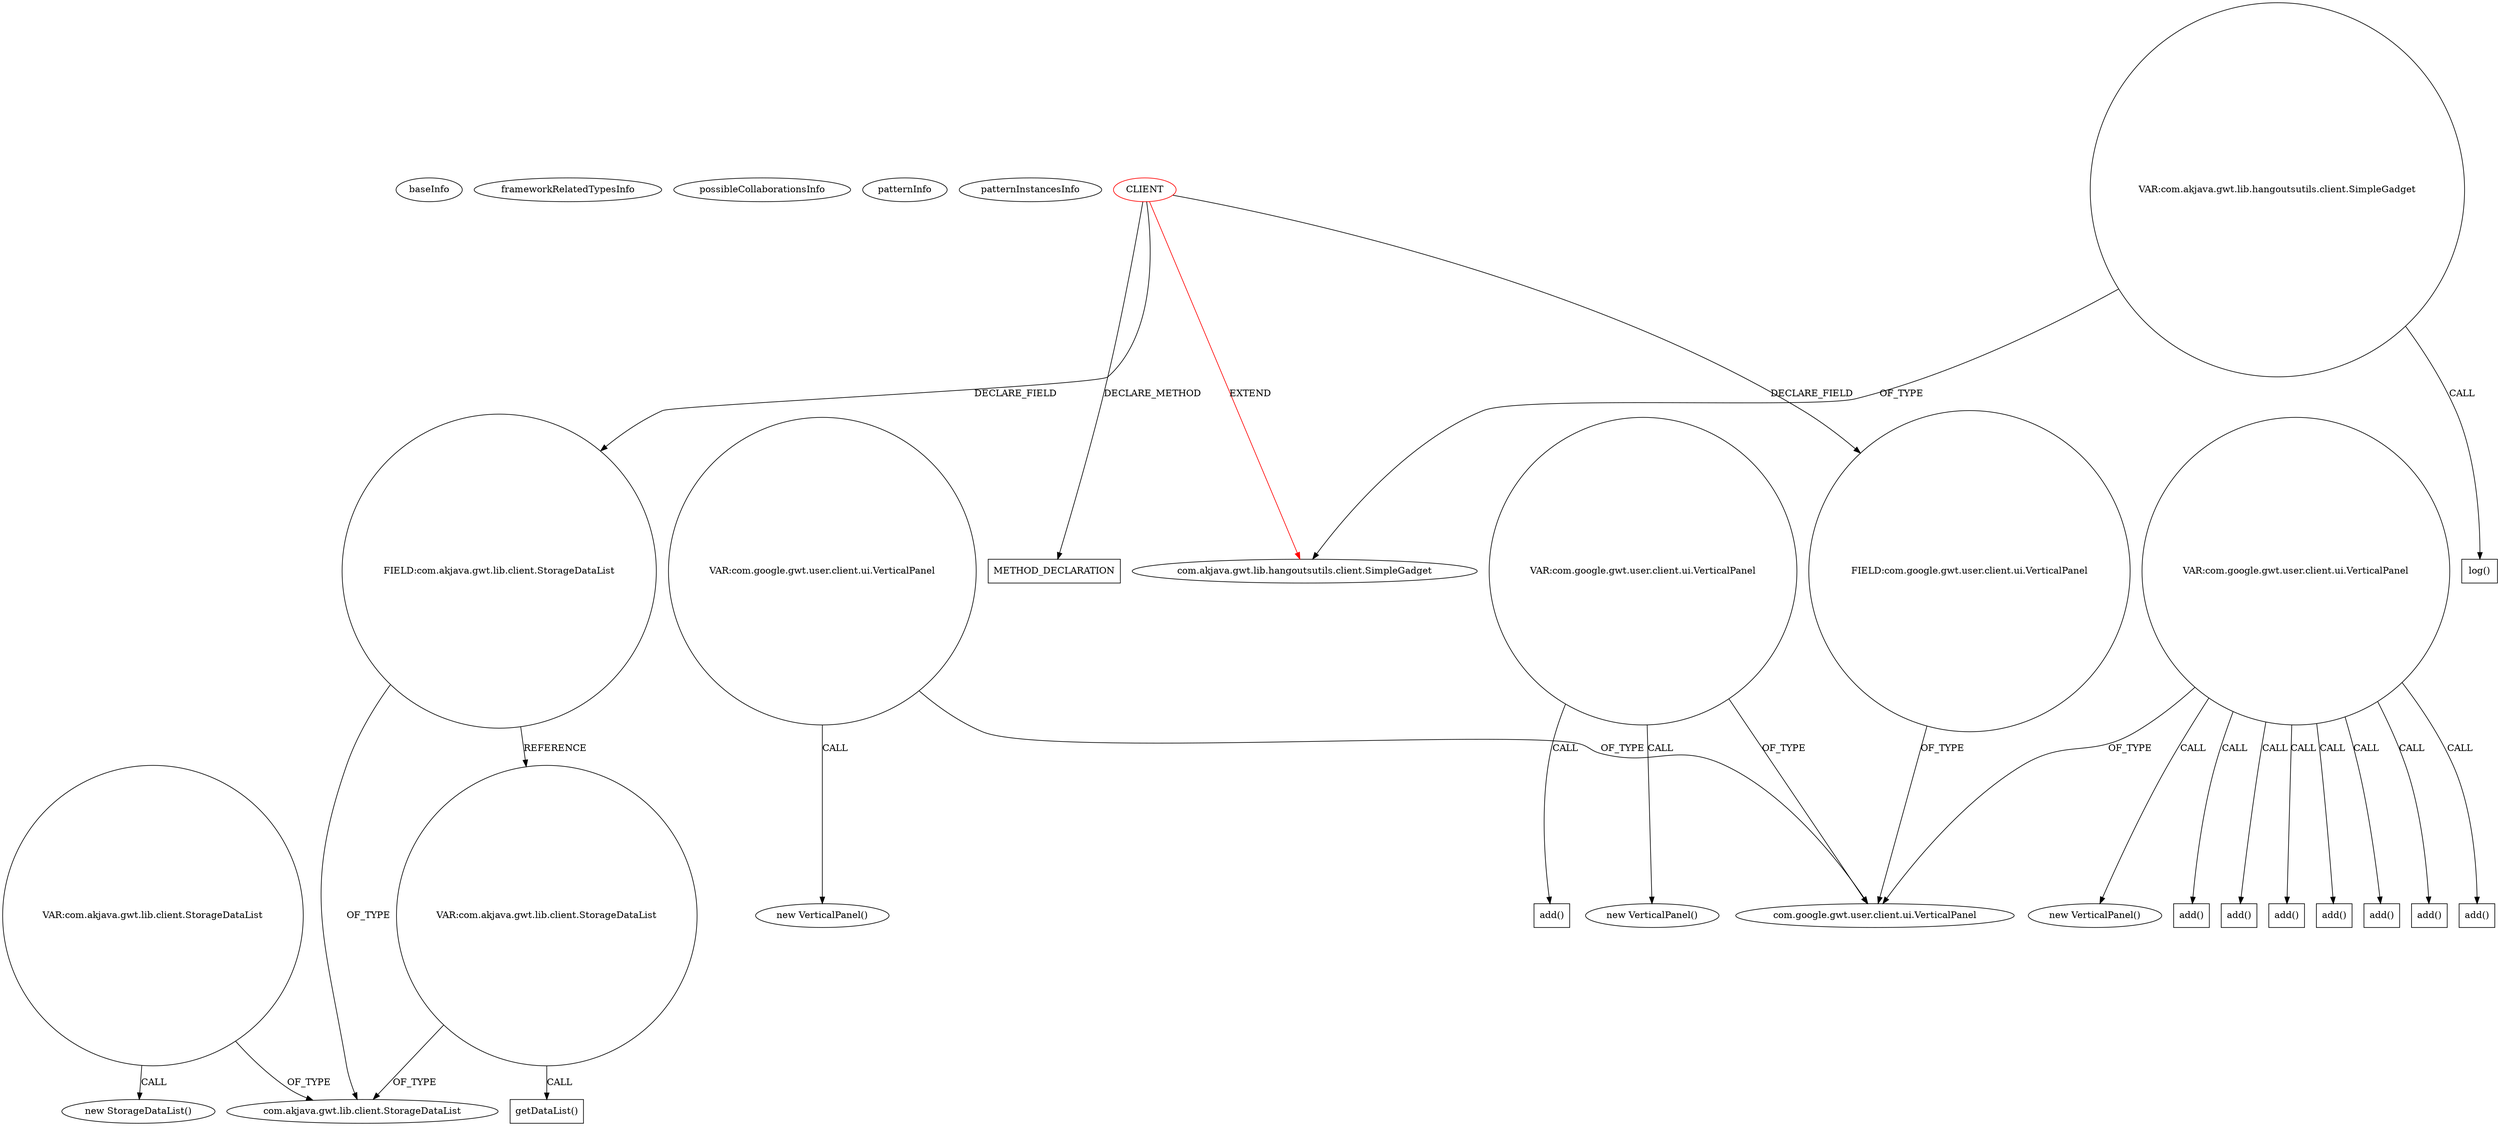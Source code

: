 digraph {
baseInfo[graphId=1416,category="pattern",isAnonymous=false,possibleRelation=false]
frameworkRelatedTypesInfo[0="com.akjava.gwt.lib.hangoutsutils.client.SimpleGadget"]
possibleCollaborationsInfo[]
patternInfo[frequency=2.0,patternRootClient=0]
patternInstancesInfo[0="akjava-GWT-Hangouts~/akjava-GWT-Hangouts/GWT-Hangouts-master/apps/sound-player/src/com/akjava/gwt/hangout/soundplayer/client/HangoutSoundPlayer.java~HangoutSoundPlayer~561",1="akjava-GWT-Hangouts~/akjava-GWT-Hangouts/GWT-Hangouts-master/apps/easyoverlay/src/com/akjava/gwt/hangout/easyoverlay/client/EasyOverlay.java~EasyOverlay~492"]
9[label="com.akjava.gwt.lib.client.StorageDataList",vertexType="FRAMEWORK_CLASS_TYPE",isFrameworkType=false]
335[label="VAR:com.akjava.gwt.lib.client.StorageDataList",vertexType="VARIABLE_EXPRESION",isFrameworkType=false,shape=circle]
336[label="getDataList()",vertexType="INSIDE_CALL",isFrameworkType=false,shape=box]
12[label="VAR:com.akjava.gwt.lib.client.StorageDataList",vertexType="VARIABLE_EXPRESION",isFrameworkType=false,shape=circle]
11[label="new StorageDataList()",vertexType="CONSTRUCTOR_CALL",isFrameworkType=false]
8[label="FIELD:com.akjava.gwt.lib.client.StorageDataList",vertexType="FIELD_DECLARATION",isFrameworkType=false,shape=circle]
0[label="CLIENT",vertexType="ROOT_CLIENT_CLASS_DECLARATION",isFrameworkType=false,color=red]
1[label="com.akjava.gwt.lib.hangoutsutils.client.SimpleGadget",vertexType="FRAMEWORK_CLASS_TYPE",isFrameworkType=false]
45[label="VAR:com.akjava.gwt.lib.hangoutsutils.client.SimpleGadget",vertexType="VARIABLE_EXPRESION",isFrameworkType=false,shape=circle]
46[label="log()",vertexType="INSIDE_CALL",isFrameworkType=false,shape=box]
4[label="FIELD:com.google.gwt.user.client.ui.VerticalPanel",vertexType="FIELD_DECLARATION",isFrameworkType=false,shape=circle]
351[label="METHOD_DECLARATION",vertexType="CLIENT_METHOD_DECLARATION",isFrameworkType=false,shape=box]
3[label="com.google.gwt.user.client.ui.VerticalPanel",vertexType="FRAMEWORK_CLASS_TYPE",isFrameworkType=false]
63[label="VAR:com.google.gwt.user.client.ui.VerticalPanel",vertexType="VARIABLE_EXPRESION",isFrameworkType=false,shape=circle]
49[label="VAR:com.google.gwt.user.client.ui.VerticalPanel",vertexType="VARIABLE_EXPRESION",isFrameworkType=false,shape=circle]
73[label="VAR:com.google.gwt.user.client.ui.VerticalPanel",vertexType="VARIABLE_EXPRESION",isFrameworkType=false,shape=circle]
151[label="add()",vertexType="INSIDE_CALL",isFrameworkType=false,shape=box]
170[label="add()",vertexType="INSIDE_CALL",isFrameworkType=false,shape=box]
141[label="add()",vertexType="INSIDE_CALL",isFrameworkType=false,shape=box]
192[label="add()",vertexType="INSIDE_CALL",isFrameworkType=false,shape=box]
98[label="add()",vertexType="INSIDE_CALL",isFrameworkType=false,shape=box]
61[label="add()",vertexType="INSIDE_CALL",isFrameworkType=false,shape=box]
83[label="add()",vertexType="INSIDE_CALL",isFrameworkType=false,shape=box]
265[label="add()",vertexType="INSIDE_CALL",isFrameworkType=false,shape=box]
72[label="new VerticalPanel()",vertexType="CONSTRUCTOR_CALL",isFrameworkType=false]
62[label="new VerticalPanel()",vertexType="CONSTRUCTOR_CALL",isFrameworkType=false]
48[label="new VerticalPanel()",vertexType="CONSTRUCTOR_CALL",isFrameworkType=false]
8->9[label="OF_TYPE"]
49->48[label="CALL"]
0->351[label="DECLARE_METHOD"]
73->265[label="CALL"]
73->72[label="CALL"]
63->62[label="CALL"]
73->98[label="CALL"]
335->9[label="OF_TYPE"]
0->1[label="EXTEND",color=red]
63->3[label="OF_TYPE"]
0->4[label="DECLARE_FIELD"]
73->192[label="CALL"]
335->336[label="CALL"]
49->61[label="CALL"]
0->8[label="DECLARE_FIELD"]
73->83[label="CALL"]
73->141[label="CALL"]
45->1[label="OF_TYPE"]
4->3[label="OF_TYPE"]
12->9[label="OF_TYPE"]
73->151[label="CALL"]
12->11[label="CALL"]
45->46[label="CALL"]
73->170[label="CALL"]
49->3[label="OF_TYPE"]
8->335[label="REFERENCE"]
73->3[label="OF_TYPE"]
}
